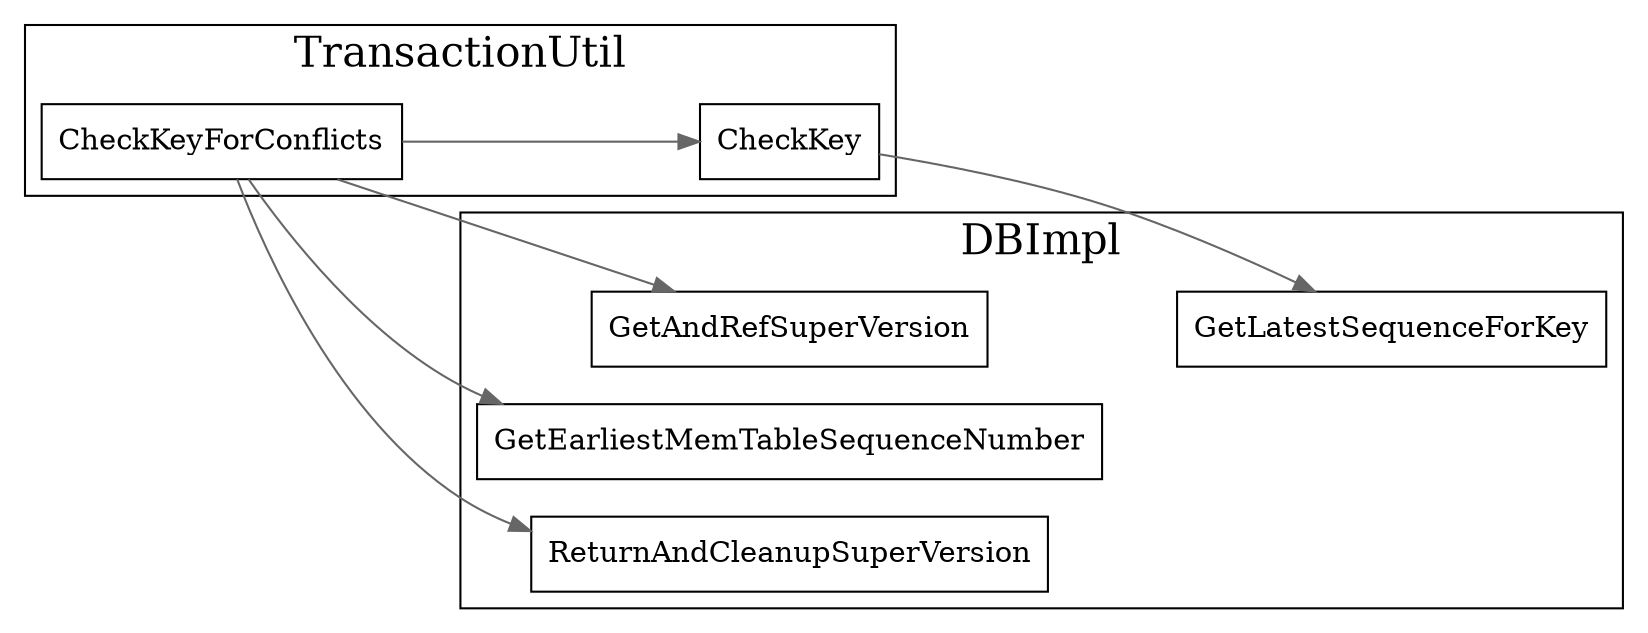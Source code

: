 digraph check_key_conflict {
  node[shape=box];
  edge[color=gray40];
  newrank=true;
  rankdir=LR;
  subgraph cluster_DBImpl {
    graph[label="DBImpl";fontsize=20;];
    GetAndRefSuperVersion;
    GetEarliestMemTableSequenceNumber;
    ReturnAndCleanupSuperVersion;
    GetLatestSequenceForKey;
  }
  subgraph cluster_TransactionUtil {
    graph[label="TransactionUtil";fontsize=20;];
    CheckKeyForConflicts -> {
      GetAndRefSuperVersion;
      GetEarliestMemTableSequenceNumber;
      CheckKey;
      ReturnAndCleanupSuperVersion;
    };

    CheckKey -> {
      GetLatestSequenceForKey;
    }
  }
}
